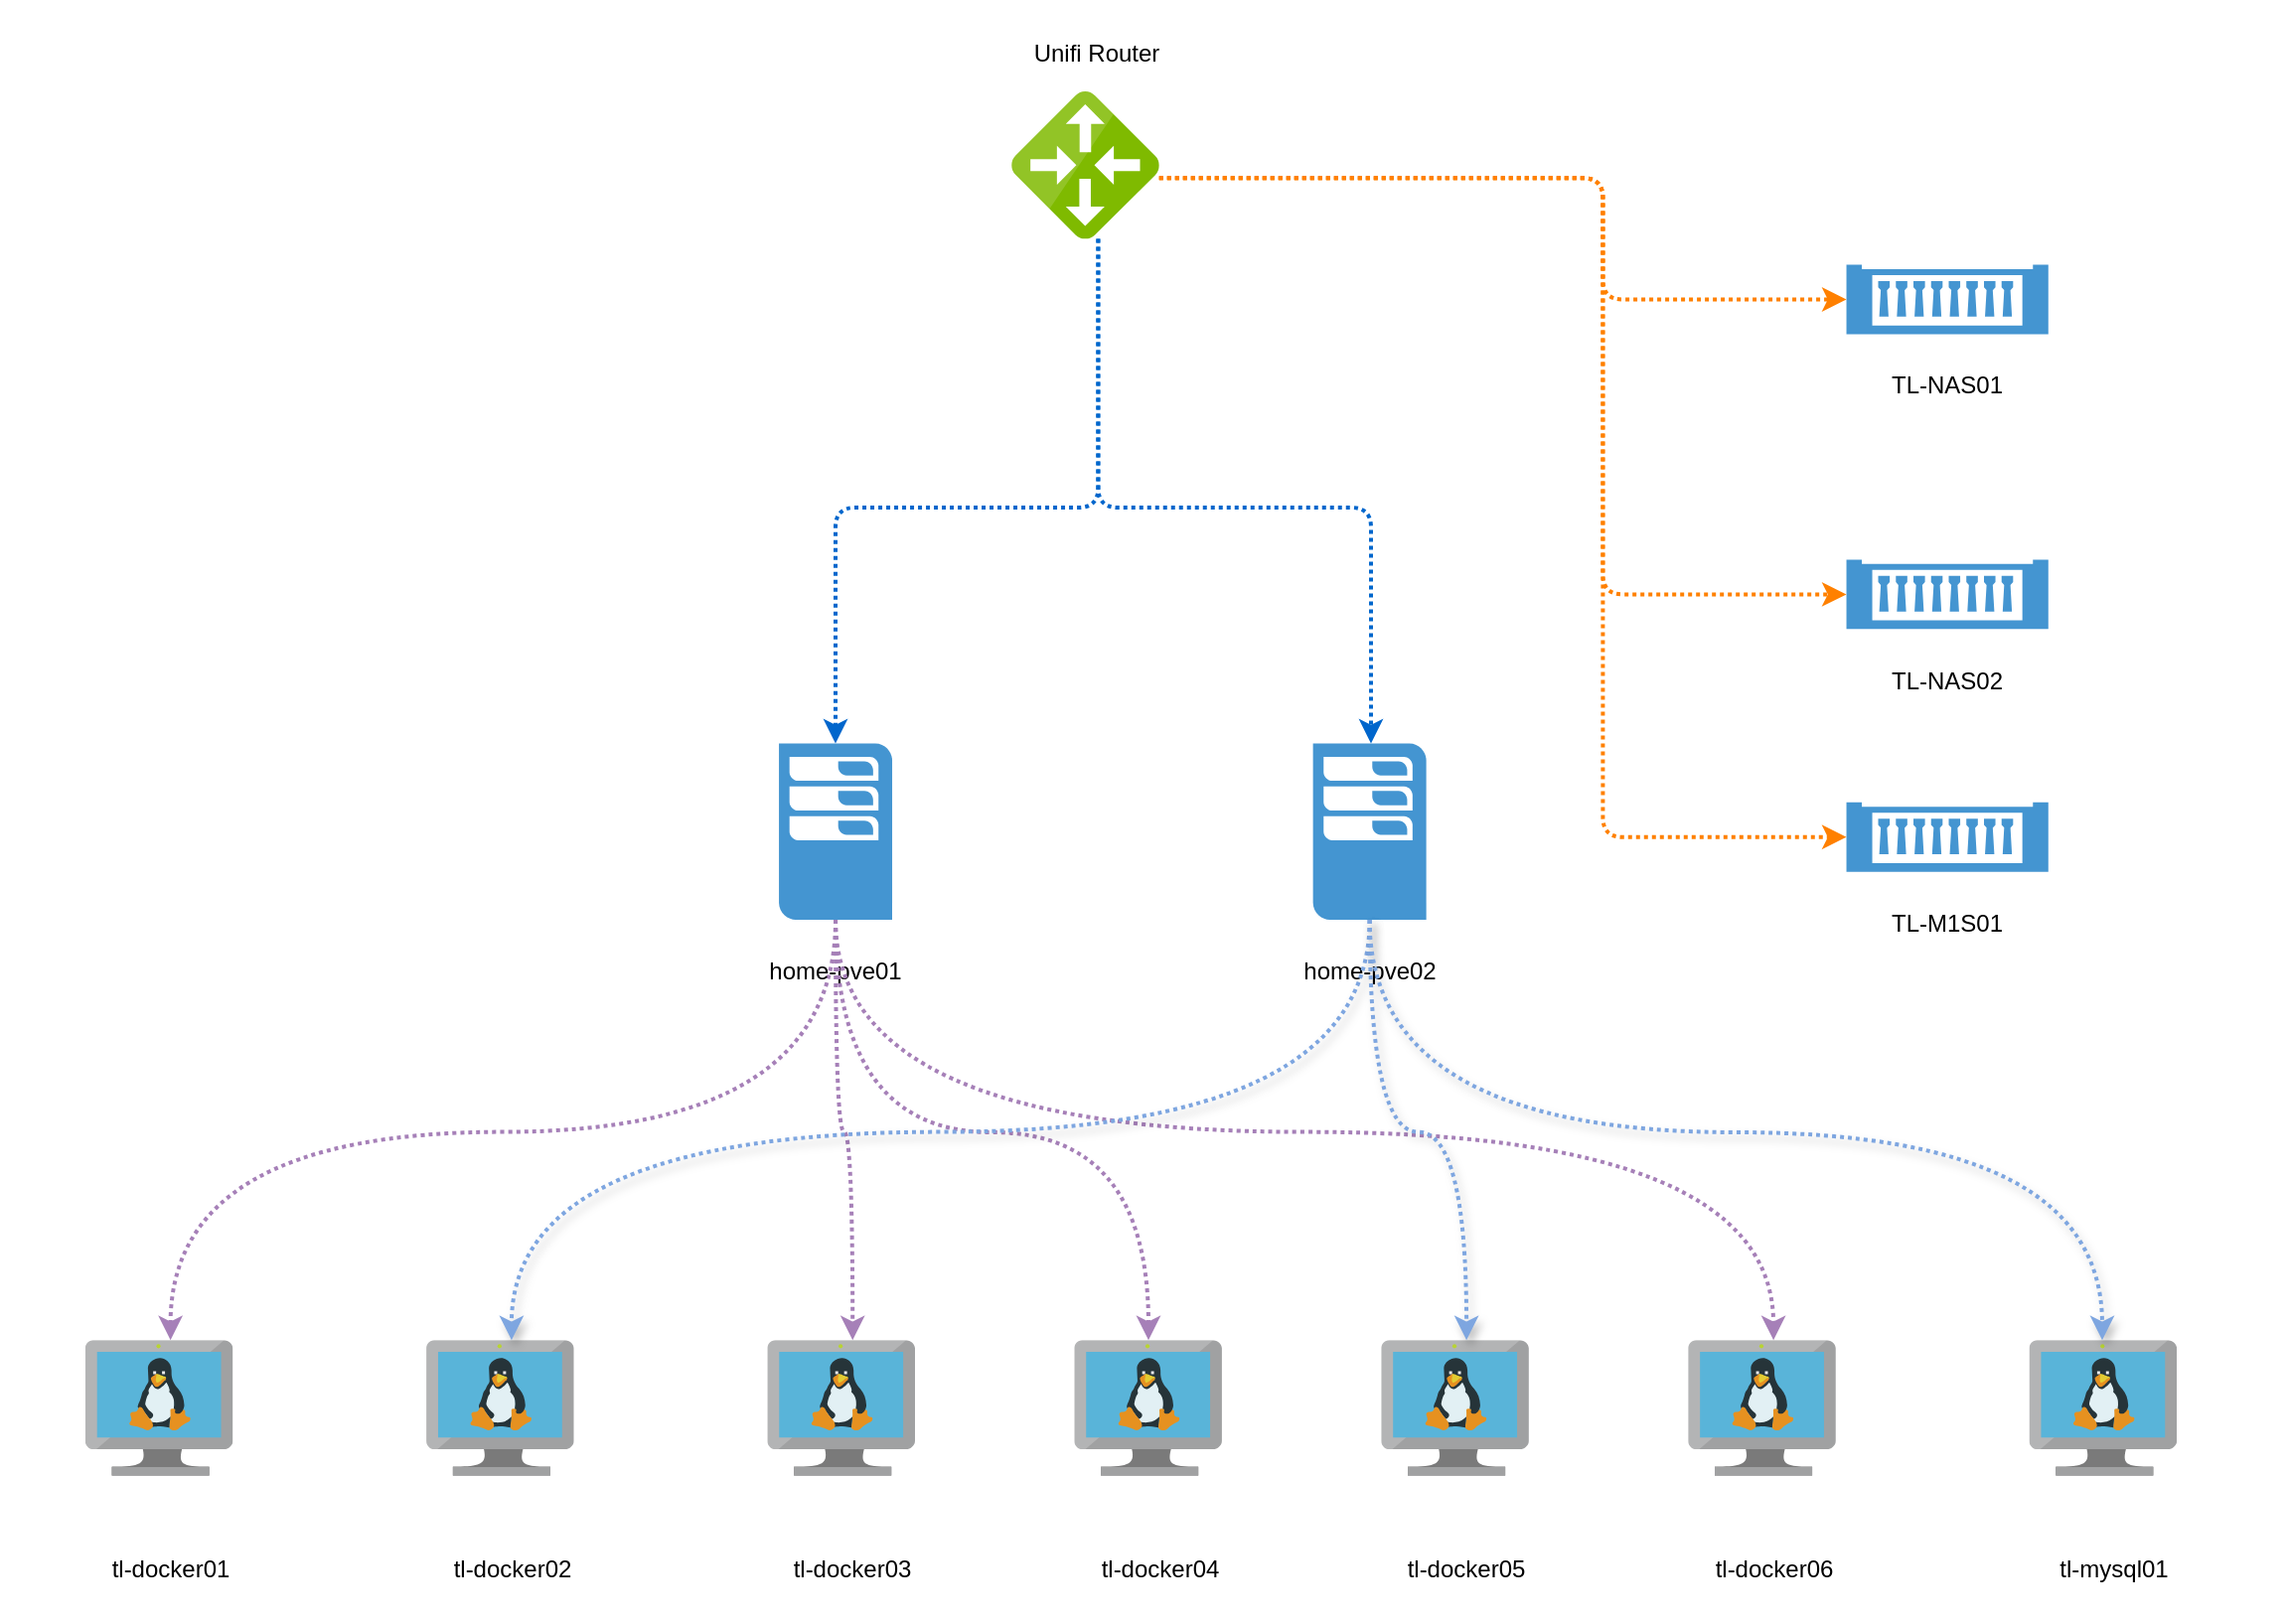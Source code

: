 <mxfile version="27.0.5">
  <diagram name="Page-1" id="TpXAAriYojwalOuxlhiy">
    <mxGraphModel dx="1419" dy="790" grid="1" gridSize="10" guides="1" tooltips="1" connect="1" arrows="1" fold="1" page="1" pageScale="1" pageWidth="1169" pageHeight="827" math="0" shadow="0">
      <root>
        <mxCell id="0" />
        <mxCell id="1" parent="0" />
        <mxCell id="ZCXp7PUb_-F9p9PLJJs9-19" value="" style="group;movable=1;resizable=1;rotatable=1;deletable=1;editable=1;locked=0;connectable=1;" parent="1" vertex="1" connectable="0">
          <mxGeometry x="647.821" y="378.254" width="120.149" height="141.079" as="geometry" />
        </mxCell>
        <mxCell id="ZCXp7PUb_-F9p9PLJJs9-13" value="" style="pointerEvents=1;shadow=0;dashed=0;html=1;strokeColor=none;fillColor=#4495D1;labelPosition=center;verticalLabelPosition=bottom;verticalAlign=top;align=center;outlineConnect=0;shape=mxgraph.veeam.2d.esx_esxi;movable=1;resizable=1;rotatable=1;deletable=1;editable=1;locked=0;connectable=1;" parent="ZCXp7PUb_-F9p9PLJJs9-19" vertex="1">
          <mxGeometry x="23.0" width="56.985" height="88.698" as="geometry" />
        </mxCell>
        <mxCell id="ZCXp7PUb_-F9p9PLJJs9-18" value="home-pve02" style="text;html=1;align=center;verticalAlign=middle;whiteSpace=wrap;rounded=0;movable=1;resizable=1;rotatable=1;deletable=1;editable=1;locked=0;connectable=1;" parent="ZCXp7PUb_-F9p9PLJJs9-19" vertex="1">
          <mxGeometry x="-17.164" y="88.698" width="137.313" height="52.381" as="geometry" />
        </mxCell>
        <mxCell id="ZCXp7PUb_-F9p9PLJJs9-27" value="" style="group;movable=1;resizable=1;rotatable=1;deletable=1;editable=1;locked=0;connectable=1;" parent="1" vertex="1" connectable="0">
          <mxGeometry x="476.179" y="50" width="171.642" height="139.683" as="geometry" />
        </mxCell>
        <object label="" id="ZCXp7PUb_-F9p9PLJJs9-4">
          <mxCell style="image;sketch=0;aspect=fixed;points=[];align=center;fontSize=12;image=img/lib/mscae/Local_Network_Gateways.svg;container=0;movable=1;resizable=1;rotatable=1;deletable=1;editable=1;locked=0;connectable=1;" parent="ZCXp7PUb_-F9p9PLJJs9-27" vertex="1">
            <mxGeometry x="42.91" width="74.305" height="74.305" as="geometry" />
          </mxCell>
        </object>
        <mxCell id="ZCXp7PUb_-F9p9PLJJs9-25" value="Unifi Router" style="text;html=1;align=center;verticalAlign=middle;whiteSpace=wrap;rounded=0;container=0;movable=1;resizable=1;rotatable=1;deletable=1;editable=1;locked=0;connectable=1;" parent="ZCXp7PUb_-F9p9PLJJs9-27" vertex="1">
          <mxGeometry y="-45.397" width="171.642" height="52.381" as="geometry" />
        </mxCell>
        <mxCell id="ZCXp7PUb_-F9p9PLJJs9-30" style="edgeStyle=orthogonalEdgeStyle;rounded=1;orthogonalLoop=1;jettySize=auto;html=1;dashed=1;dashPattern=1 1;strokeWidth=2;jumpSize=6;curved=0;strokeColor=#0066CC;movable=1;resizable=1;rotatable=1;deletable=1;editable=1;locked=0;connectable=1;" parent="1" source="ZCXp7PUb_-F9p9PLJJs9-4" target="ZCXp7PUb_-F9p9PLJJs9-23" edge="1">
          <mxGeometry relative="1" as="geometry">
            <Array as="points">
              <mxPoint x="562.687" y="259.524" />
              <mxPoint x="430.522" y="259.524" />
            </Array>
          </mxGeometry>
        </mxCell>
        <mxCell id="ZCXp7PUb_-F9p9PLJJs9-31" style="edgeStyle=orthogonalEdgeStyle;rounded=1;orthogonalLoop=1;jettySize=auto;html=1;dashed=1;dashPattern=1 1;strokeWidth=2;jumpStyle=arc;flowAnimation=0;jumpSize=6;curved=0;strokeColor=#0066CC;movable=1;resizable=1;rotatable=1;deletable=1;editable=1;locked=0;connectable=1;" parent="1" source="ZCXp7PUb_-F9p9PLJJs9-4" target="ZCXp7PUb_-F9p9PLJJs9-13" edge="1">
          <mxGeometry relative="1" as="geometry">
            <Array as="points">
              <mxPoint x="562.687" y="259.524" />
              <mxPoint x="700.0" y="259.524" />
            </Array>
          </mxGeometry>
        </mxCell>
        <mxCell id="ZCXp7PUb_-F9p9PLJJs9-34" value="" style="group;movable=1;resizable=1;rotatable=1;deletable=1;editable=1;locked=0;connectable=1;" parent="1" vertex="1" connectable="0">
          <mxGeometry x="10" y="678.571" width="171.642" height="141.429" as="geometry" />
        </mxCell>
        <mxCell id="ZCXp7PUb_-F9p9PLJJs9-5" value="" style="image;sketch=0;aspect=fixed;html=1;points=[];align=center;fontSize=12;image=img/lib/mscae/VM_Linux.svg;movable=1;resizable=1;rotatable=1;deletable=1;editable=1;locked=0;connectable=1;" parent="ZCXp7PUb_-F9p9PLJJs9-34" vertex="1">
          <mxGeometry x="42.91" width="74.305" height="68.36" as="geometry" />
        </mxCell>
        <mxCell id="ZCXp7PUb_-F9p9PLJJs9-33" value="tl-docker01" style="text;html=1;align=center;verticalAlign=middle;whiteSpace=wrap;rounded=0;movable=1;resizable=1;rotatable=1;deletable=1;editable=1;locked=0;connectable=1;" parent="ZCXp7PUb_-F9p9PLJJs9-34" vertex="1">
          <mxGeometry y="89.048" width="171.642" height="52.381" as="geometry" />
        </mxCell>
        <mxCell id="ZCXp7PUb_-F9p9PLJJs9-35" value="" style="group;movable=1;resizable=1;rotatable=1;deletable=1;editable=1;locked=0;connectable=1;" parent="1" vertex="1" connectable="0">
          <mxGeometry x="181.642" y="678.571" width="171.642" height="141.429" as="geometry" />
        </mxCell>
        <mxCell id="ZCXp7PUb_-F9p9PLJJs9-36" value="" style="image;sketch=0;aspect=fixed;html=1;points=[];align=center;fontSize=12;image=img/lib/mscae/VM_Linux.svg;movable=1;resizable=1;rotatable=1;deletable=1;editable=1;locked=0;connectable=1;" parent="ZCXp7PUb_-F9p9PLJJs9-35" vertex="1">
          <mxGeometry x="42.91" width="74.305" height="68.36" as="geometry" />
        </mxCell>
        <mxCell id="ZCXp7PUb_-F9p9PLJJs9-37" value="tl-docker02" style="text;html=1;align=center;verticalAlign=middle;whiteSpace=wrap;rounded=0;movable=1;resizable=1;rotatable=1;deletable=1;editable=1;locked=0;connectable=1;" parent="ZCXp7PUb_-F9p9PLJJs9-35" vertex="1">
          <mxGeometry y="89.048" width="171.642" height="52.381" as="geometry" />
        </mxCell>
        <mxCell id="ZCXp7PUb_-F9p9PLJJs9-38" value="" style="group;movable=1;resizable=1;rotatable=1;deletable=1;editable=1;locked=0;connectable=1;" parent="1" vertex="1" connectable="0">
          <mxGeometry x="353.284" y="678.571" width="171.642" height="141.429" as="geometry" />
        </mxCell>
        <mxCell id="ZCXp7PUb_-F9p9PLJJs9-39" value="" style="image;sketch=0;aspect=fixed;html=1;points=[];align=center;fontSize=12;image=img/lib/mscae/VM_Linux.svg;movable=1;resizable=1;rotatable=1;deletable=1;editable=1;locked=0;connectable=1;" parent="ZCXp7PUb_-F9p9PLJJs9-38" vertex="1">
          <mxGeometry x="42.91" width="74.305" height="68.36" as="geometry" />
        </mxCell>
        <mxCell id="ZCXp7PUb_-F9p9PLJJs9-40" value="tl-docker03" style="text;html=1;align=center;verticalAlign=middle;whiteSpace=wrap;rounded=0;movable=1;resizable=1;rotatable=1;deletable=1;editable=1;locked=0;connectable=1;" parent="ZCXp7PUb_-F9p9PLJJs9-38" vertex="1">
          <mxGeometry y="89.048" width="171.642" height="52.381" as="geometry" />
        </mxCell>
        <mxCell id="ZCXp7PUb_-F9p9PLJJs9-41" value="" style="group;movable=1;resizable=1;rotatable=1;deletable=1;editable=1;locked=0;connectable=1;" parent="1" vertex="1" connectable="0">
          <mxGeometry x="507.761" y="678.571" width="171.642" height="141.429" as="geometry" />
        </mxCell>
        <mxCell id="ZCXp7PUb_-F9p9PLJJs9-42" value="" style="image;sketch=0;aspect=fixed;html=1;points=[];align=center;fontSize=12;image=img/lib/mscae/VM_Linux.svg;movable=1;resizable=1;rotatable=1;deletable=1;editable=1;locked=0;connectable=1;" parent="ZCXp7PUb_-F9p9PLJJs9-41" vertex="1">
          <mxGeometry x="42.91" width="74.305" height="68.36" as="geometry" />
        </mxCell>
        <mxCell id="ZCXp7PUb_-F9p9PLJJs9-43" value="tl-docker04" style="text;html=1;align=center;verticalAlign=middle;whiteSpace=wrap;rounded=0;movable=1;resizable=1;rotatable=1;deletable=1;editable=1;locked=0;connectable=1;" parent="ZCXp7PUb_-F9p9PLJJs9-41" vertex="1">
          <mxGeometry y="89.048" width="171.642" height="52.381" as="geometry" />
        </mxCell>
        <mxCell id="ZCXp7PUb_-F9p9PLJJs9-44" value="" style="group;movable=1;resizable=1;rotatable=1;deletable=1;editable=1;locked=0;connectable=1;" parent="1" vertex="1" connectable="0">
          <mxGeometry x="662.239" y="678.571" width="171.642" height="141.429" as="geometry" />
        </mxCell>
        <mxCell id="ZCXp7PUb_-F9p9PLJJs9-45" value="" style="image;sketch=0;aspect=fixed;html=1;points=[];align=center;fontSize=12;image=img/lib/mscae/VM_Linux.svg;movable=1;resizable=1;rotatable=1;deletable=1;editable=1;locked=0;connectable=1;" parent="ZCXp7PUb_-F9p9PLJJs9-44" vertex="1">
          <mxGeometry x="42.91" width="74.305" height="68.36" as="geometry" />
        </mxCell>
        <mxCell id="ZCXp7PUb_-F9p9PLJJs9-46" value="tl-docker05" style="text;html=1;align=center;verticalAlign=middle;whiteSpace=wrap;rounded=0;movable=1;resizable=1;rotatable=1;deletable=1;editable=1;locked=0;connectable=1;" parent="ZCXp7PUb_-F9p9PLJJs9-44" vertex="1">
          <mxGeometry y="89.048" width="171.642" height="52.381" as="geometry" />
        </mxCell>
        <mxCell id="ZCXp7PUb_-F9p9PLJJs9-47" value="" style="group;movable=1;resizable=1;rotatable=1;deletable=1;editable=1;locked=0;connectable=1;" parent="1" vertex="1" connectable="0">
          <mxGeometry x="816.716" y="678.571" width="171.642" height="141.429" as="geometry" />
        </mxCell>
        <mxCell id="ZCXp7PUb_-F9p9PLJJs9-48" value="" style="image;sketch=0;aspect=fixed;html=1;points=[];align=center;fontSize=12;image=img/lib/mscae/VM_Linux.svg;movable=1;resizable=1;rotatable=1;deletable=1;editable=1;locked=0;connectable=1;" parent="ZCXp7PUb_-F9p9PLJJs9-47" vertex="1">
          <mxGeometry x="42.91" width="74.305" height="68.36" as="geometry" />
        </mxCell>
        <mxCell id="ZCXp7PUb_-F9p9PLJJs9-49" value="tl-docker06" style="text;html=1;align=center;verticalAlign=middle;whiteSpace=wrap;rounded=0;movable=1;resizable=1;rotatable=1;deletable=1;editable=1;locked=0;connectable=1;" parent="ZCXp7PUb_-F9p9PLJJs9-47" vertex="1">
          <mxGeometry y="89.048" width="171.642" height="52.381" as="geometry" />
        </mxCell>
        <mxCell id="ZCXp7PUb_-F9p9PLJJs9-50" value="" style="group;movable=1;resizable=1;rotatable=1;deletable=1;editable=1;locked=0;connectable=1;" parent="1" vertex="1" connectable="0">
          <mxGeometry x="988.358" y="678.571" width="171.642" height="141.429" as="geometry" />
        </mxCell>
        <mxCell id="ZCXp7PUb_-F9p9PLJJs9-51" value="" style="image;sketch=0;aspect=fixed;html=1;points=[];align=center;fontSize=12;image=img/lib/mscae/VM_Linux.svg;movable=1;resizable=1;rotatable=1;deletable=1;editable=1;locked=0;connectable=1;" parent="ZCXp7PUb_-F9p9PLJJs9-50" vertex="1">
          <mxGeometry x="42.91" width="74.305" height="68.36" as="geometry" />
        </mxCell>
        <mxCell id="ZCXp7PUb_-F9p9PLJJs9-52" value="tl-mysql01" style="text;html=1;align=center;verticalAlign=middle;whiteSpace=wrap;rounded=0;movable=1;resizable=1;rotatable=1;deletable=1;editable=1;locked=0;connectable=1;" parent="ZCXp7PUb_-F9p9PLJJs9-50" vertex="1">
          <mxGeometry y="89.048" width="171.642" height="52.381" as="geometry" />
        </mxCell>
        <mxCell id="ZCXp7PUb_-F9p9PLJJs9-57" value="11" style="group;movable=1;resizable=1;rotatable=1;deletable=1;editable=1;locked=0;connectable=1;" parent="1" vertex="1" connectable="0">
          <mxGeometry x="904.254" y="137.302" width="171.642" height="87.302" as="geometry" />
        </mxCell>
        <mxCell id="ZCXp7PUb_-F9p9PLJJs9-55" value="" style="shadow=0;dashed=0;html=1;strokeColor=none;fillColor=#4495D1;labelPosition=center;verticalLabelPosition=bottom;verticalAlign=top;align=center;outlineConnect=0;shape=mxgraph.veeam.2d.physical_storage;movable=1;resizable=1;rotatable=1;deletable=1;editable=1;locked=0;connectable=1;" parent="ZCXp7PUb_-F9p9PLJJs9-57" vertex="1">
          <mxGeometry x="35.015" width="101.612" height="34.921" as="geometry" />
        </mxCell>
        <mxCell id="ZCXp7PUb_-F9p9PLJJs9-56" value="TL-NAS01" style="text;html=1;align=center;verticalAlign=middle;whiteSpace=wrap;rounded=0;movable=1;resizable=1;rotatable=1;deletable=1;editable=1;locked=0;connectable=1;" parent="ZCXp7PUb_-F9p9PLJJs9-57" vertex="1">
          <mxGeometry y="34.921" width="171.642" height="52.381" as="geometry" />
        </mxCell>
        <mxCell id="ZCXp7PUb_-F9p9PLJJs9-58" value="" style="group;movable=1;resizable=1;rotatable=1;deletable=1;editable=1;locked=0;connectable=1;" parent="1" vertex="1" connectable="0">
          <mxGeometry x="904.254" y="285.714" width="171.642" height="87.302" as="geometry" />
        </mxCell>
        <mxCell id="ZCXp7PUb_-F9p9PLJJs9-59" value="" style="shadow=0;dashed=0;html=1;strokeColor=none;fillColor=#4495D1;labelPosition=center;verticalLabelPosition=bottom;verticalAlign=top;align=center;outlineConnect=0;shape=mxgraph.veeam.2d.physical_storage;movable=1;resizable=1;rotatable=1;deletable=1;editable=1;locked=0;connectable=1;" parent="ZCXp7PUb_-F9p9PLJJs9-58" vertex="1">
          <mxGeometry x="35.015" width="101.612" height="34.921" as="geometry" />
        </mxCell>
        <mxCell id="ZCXp7PUb_-F9p9PLJJs9-60" value="TL-NAS02" style="text;html=1;align=center;verticalAlign=middle;whiteSpace=wrap;rounded=0;movable=1;resizable=1;rotatable=1;deletable=1;editable=1;locked=0;connectable=1;" parent="ZCXp7PUb_-F9p9PLJJs9-58" vertex="1">
          <mxGeometry y="34.921" width="171.642" height="52.381" as="geometry" />
        </mxCell>
        <mxCell id="ZCXp7PUb_-F9p9PLJJs9-61" value="" style="group;movable=1;resizable=1;rotatable=1;deletable=1;editable=1;locked=0;connectable=1;" parent="1" vertex="1" connectable="0">
          <mxGeometry x="904.254" y="407.937" width="171.642" height="87.302" as="geometry" />
        </mxCell>
        <mxCell id="ZCXp7PUb_-F9p9PLJJs9-62" value="" style="shadow=0;dashed=0;html=1;strokeColor=none;fillColor=#4495D1;labelPosition=center;verticalLabelPosition=bottom;verticalAlign=top;align=center;outlineConnect=0;shape=mxgraph.veeam.2d.physical_storage;movable=1;resizable=1;rotatable=1;deletable=1;editable=1;locked=0;connectable=1;" parent="ZCXp7PUb_-F9p9PLJJs9-61" vertex="1">
          <mxGeometry x="35.015" width="101.612" height="34.921" as="geometry" />
        </mxCell>
        <mxCell id="ZCXp7PUb_-F9p9PLJJs9-63" value="TL-M1S01" style="text;html=1;align=center;verticalAlign=middle;whiteSpace=wrap;rounded=0;movable=1;resizable=1;rotatable=1;deletable=1;editable=1;locked=0;connectable=1;" parent="ZCXp7PUb_-F9p9PLJJs9-61" vertex="1">
          <mxGeometry y="34.921" width="171.642" height="52.381" as="geometry" />
        </mxCell>
        <mxCell id="ZCXp7PUb_-F9p9PLJJs9-70" style="edgeStyle=orthogonalEdgeStyle;rounded=1;orthogonalLoop=1;jettySize=auto;html=1;curved=0;dashed=1;dashPattern=1 1;strokeWidth=2;strokeColor=#FF8000;movable=1;resizable=1;rotatable=1;deletable=1;editable=1;locked=0;connectable=1;" parent="1" source="ZCXp7PUb_-F9p9PLJJs9-4" target="ZCXp7PUb_-F9p9PLJJs9-55" edge="1">
          <mxGeometry relative="1" as="geometry">
            <Array as="points">
              <mxPoint x="816.716" y="93.651" />
              <mxPoint x="816.716" y="154.762" />
            </Array>
          </mxGeometry>
        </mxCell>
        <mxCell id="ZCXp7PUb_-F9p9PLJJs9-71" style="edgeStyle=orthogonalEdgeStyle;rounded=1;orthogonalLoop=1;jettySize=auto;html=1;dashed=1;dashPattern=1 1;curved=0;strokeWidth=2;strokeColor=#FF8000;movable=1;resizable=1;rotatable=1;deletable=1;editable=1;locked=0;connectable=1;" parent="1" source="ZCXp7PUb_-F9p9PLJJs9-4" target="ZCXp7PUb_-F9p9PLJJs9-59" edge="1">
          <mxGeometry relative="1" as="geometry">
            <Array as="points">
              <mxPoint x="816.716" y="93.651" />
              <mxPoint x="816.716" y="303.175" />
            </Array>
          </mxGeometry>
        </mxCell>
        <mxCell id="ZCXp7PUb_-F9p9PLJJs9-72" style="edgeStyle=orthogonalEdgeStyle;rounded=1;orthogonalLoop=1;jettySize=auto;html=1;dashed=1;dashPattern=1 1;curved=0;startArrow=none;startFill=0;strokeWidth=2;strokeColor=#FF8000;movable=1;resizable=1;rotatable=1;deletable=1;editable=1;locked=0;connectable=1;" parent="1" source="ZCXp7PUb_-F9p9PLJJs9-4" target="ZCXp7PUb_-F9p9PLJJs9-62" edge="1">
          <mxGeometry relative="1" as="geometry">
            <Array as="points">
              <mxPoint x="816.716" y="93.651" />
              <mxPoint x="816.716" y="425.397" />
            </Array>
          </mxGeometry>
        </mxCell>
        <mxCell id="ZCXp7PUb_-F9p9PLJJs9-74" style="edgeStyle=orthogonalEdgeStyle;rounded=0;orthogonalLoop=1;jettySize=auto;html=1;exitX=0.5;exitY=0;exitDx=0;exitDy=0;dashed=1;dashPattern=1 1;strokeWidth=2;strokeColor=#A680B8;movable=1;resizable=1;rotatable=1;deletable=1;editable=1;locked=0;connectable=1;curved=1;" parent="1" source="ZCXp7PUb_-F9p9PLJJs9-24" target="ZCXp7PUb_-F9p9PLJJs9-5" edge="1">
          <mxGeometry relative="1" as="geometry">
            <Array as="points">
              <mxPoint x="430.522" y="573.81" />
              <mxPoint x="95.821" y="573.81" />
            </Array>
          </mxGeometry>
        </mxCell>
        <mxCell id="ZCXp7PUb_-F9p9PLJJs9-22" value="" style="group;movable=1;resizable=1;rotatable=1;deletable=1;editable=1;locked=0;connectable=1;" parent="1" vertex="1" connectable="0">
          <mxGeometry x="379.03" y="378.254" width="120.149" height="141.079" as="geometry" />
        </mxCell>
        <mxCell id="ZCXp7PUb_-F9p9PLJJs9-23" value="" style="pointerEvents=1;shadow=0;dashed=0;html=1;strokeColor=none;fillColor=#4495D1;labelPosition=center;verticalLabelPosition=bottom;verticalAlign=top;align=center;outlineConnect=0;shape=mxgraph.veeam.2d.esx_esxi;movable=1;resizable=1;rotatable=1;deletable=1;editable=1;locked=0;connectable=1;" parent="ZCXp7PUb_-F9p9PLJJs9-22" vertex="1">
          <mxGeometry x="23.0" width="56.985" height="88.698" as="geometry" />
        </mxCell>
        <mxCell id="ZCXp7PUb_-F9p9PLJJs9-24" value="home-pve01" style="text;html=1;align=center;verticalAlign=middle;whiteSpace=wrap;rounded=0;movable=1;resizable=1;rotatable=1;deletable=1;editable=1;locked=0;connectable=1;" parent="ZCXp7PUb_-F9p9PLJJs9-22" vertex="1">
          <mxGeometry x="-17.164" y="88.698" width="137.313" height="52.381" as="geometry" />
        </mxCell>
        <mxCell id="ZCXp7PUb_-F9p9PLJJs9-75" style="edgeStyle=orthogonalEdgeStyle;rounded=0;orthogonalLoop=1;jettySize=auto;html=1;exitX=0.5;exitY=0;exitDx=0;exitDy=0;dashed=1;dashPattern=1 1;strokeWidth=2;strokeColor=#A680B8;movable=1;resizable=1;rotatable=1;deletable=1;editable=1;locked=0;connectable=1;curved=1;" parent="1" source="ZCXp7PUb_-F9p9PLJJs9-24" target="ZCXp7PUb_-F9p9PLJJs9-39" edge="1">
          <mxGeometry relative="1" as="geometry">
            <Array as="points">
              <mxPoint x="430.522" y="573.81" />
              <mxPoint x="439.104" y="573.81" />
            </Array>
          </mxGeometry>
        </mxCell>
        <mxCell id="ZCXp7PUb_-F9p9PLJJs9-76" style="edgeStyle=orthogonalEdgeStyle;rounded=0;orthogonalLoop=1;jettySize=auto;html=1;exitX=0.5;exitY=0;exitDx=0;exitDy=0;dashed=1;dashPattern=1 1;strokeWidth=2;strokeColor=#A680B8;movable=1;resizable=1;rotatable=1;deletable=1;editable=1;locked=0;connectable=1;curved=1;" parent="1" source="ZCXp7PUb_-F9p9PLJJs9-24" target="ZCXp7PUb_-F9p9PLJJs9-42" edge="1">
          <mxGeometry relative="1" as="geometry">
            <Array as="points">
              <mxPoint x="431" y="574" />
              <mxPoint x="588" y="574" />
            </Array>
          </mxGeometry>
        </mxCell>
        <mxCell id="ZCXp7PUb_-F9p9PLJJs9-77" style="edgeStyle=orthogonalEdgeStyle;rounded=0;orthogonalLoop=1;jettySize=auto;html=1;exitX=0.5;exitY=0;exitDx=0;exitDy=0;dashed=1;dashPattern=1 1;strokeWidth=2;strokeColor=#A680B8;movable=1;resizable=1;rotatable=1;deletable=1;editable=1;locked=0;connectable=1;curved=1;" parent="1" source="ZCXp7PUb_-F9p9PLJJs9-24" target="ZCXp7PUb_-F9p9PLJJs9-48" edge="1">
          <mxGeometry relative="1" as="geometry">
            <Array as="points">
              <mxPoint x="430.522" y="573.81" />
              <mxPoint x="902.537" y="573.81" />
            </Array>
          </mxGeometry>
        </mxCell>
        <mxCell id="ZCXp7PUb_-F9p9PLJJs9-78" style="edgeStyle=orthogonalEdgeStyle;rounded=0;orthogonalLoop=1;jettySize=auto;html=1;exitX=0.5;exitY=0;exitDx=0;exitDy=0;dashed=1;dashPattern=1 1;strokeWidth=2;strokeColor=#7EA6E0;movable=1;resizable=1;rotatable=1;deletable=1;editable=1;locked=0;connectable=1;curved=1;shadow=1;jumpStyle=none;" parent="1" source="ZCXp7PUb_-F9p9PLJJs9-18" target="ZCXp7PUb_-F9p9PLJJs9-36" edge="1">
          <mxGeometry relative="1" as="geometry">
            <Array as="points">
              <mxPoint x="700.0" y="573.81" />
              <mxPoint x="267.463" y="573.81" />
            </Array>
          </mxGeometry>
        </mxCell>
        <mxCell id="ZCXp7PUb_-F9p9PLJJs9-79" style="edgeStyle=orthogonalEdgeStyle;rounded=0;orthogonalLoop=1;jettySize=auto;html=1;exitX=0.5;exitY=0;exitDx=0;exitDy=0;dashed=1;dashPattern=1 1;strokeWidth=2;strokeColor=#7EA6E0;movable=1;resizable=1;rotatable=1;deletable=1;editable=1;locked=0;connectable=1;curved=1;shadow=1;" parent="1" source="ZCXp7PUb_-F9p9PLJJs9-18" target="ZCXp7PUb_-F9p9PLJJs9-45" edge="1">
          <mxGeometry relative="1" as="geometry">
            <Array as="points">
              <mxPoint x="700.0" y="573.81" />
              <mxPoint x="748.06" y="573.81" />
            </Array>
          </mxGeometry>
        </mxCell>
        <mxCell id="ZCXp7PUb_-F9p9PLJJs9-80" style="edgeStyle=orthogonalEdgeStyle;rounded=0;orthogonalLoop=1;jettySize=auto;html=1;dashed=1;dashPattern=1 1;strokeWidth=2;strokeColor=#7EA6E0;movable=1;resizable=1;rotatable=1;deletable=1;editable=1;locked=0;connectable=1;curved=1;exitX=0.5;exitY=0;exitDx=0;exitDy=0;shadow=1;" parent="1" source="ZCXp7PUb_-F9p9PLJJs9-18" target="ZCXp7PUb_-F9p9PLJJs9-51" edge="1">
          <mxGeometry relative="1" as="geometry">
            <Array as="points">
              <mxPoint x="699" y="574" />
              <mxPoint x="1068" y="574" />
            </Array>
            <mxPoint x="707.22" y="450.002" as="sourcePoint" />
            <mxPoint x="1060" y="670" as="targetPoint" />
          </mxGeometry>
        </mxCell>
      </root>
    </mxGraphModel>
  </diagram>
</mxfile>
